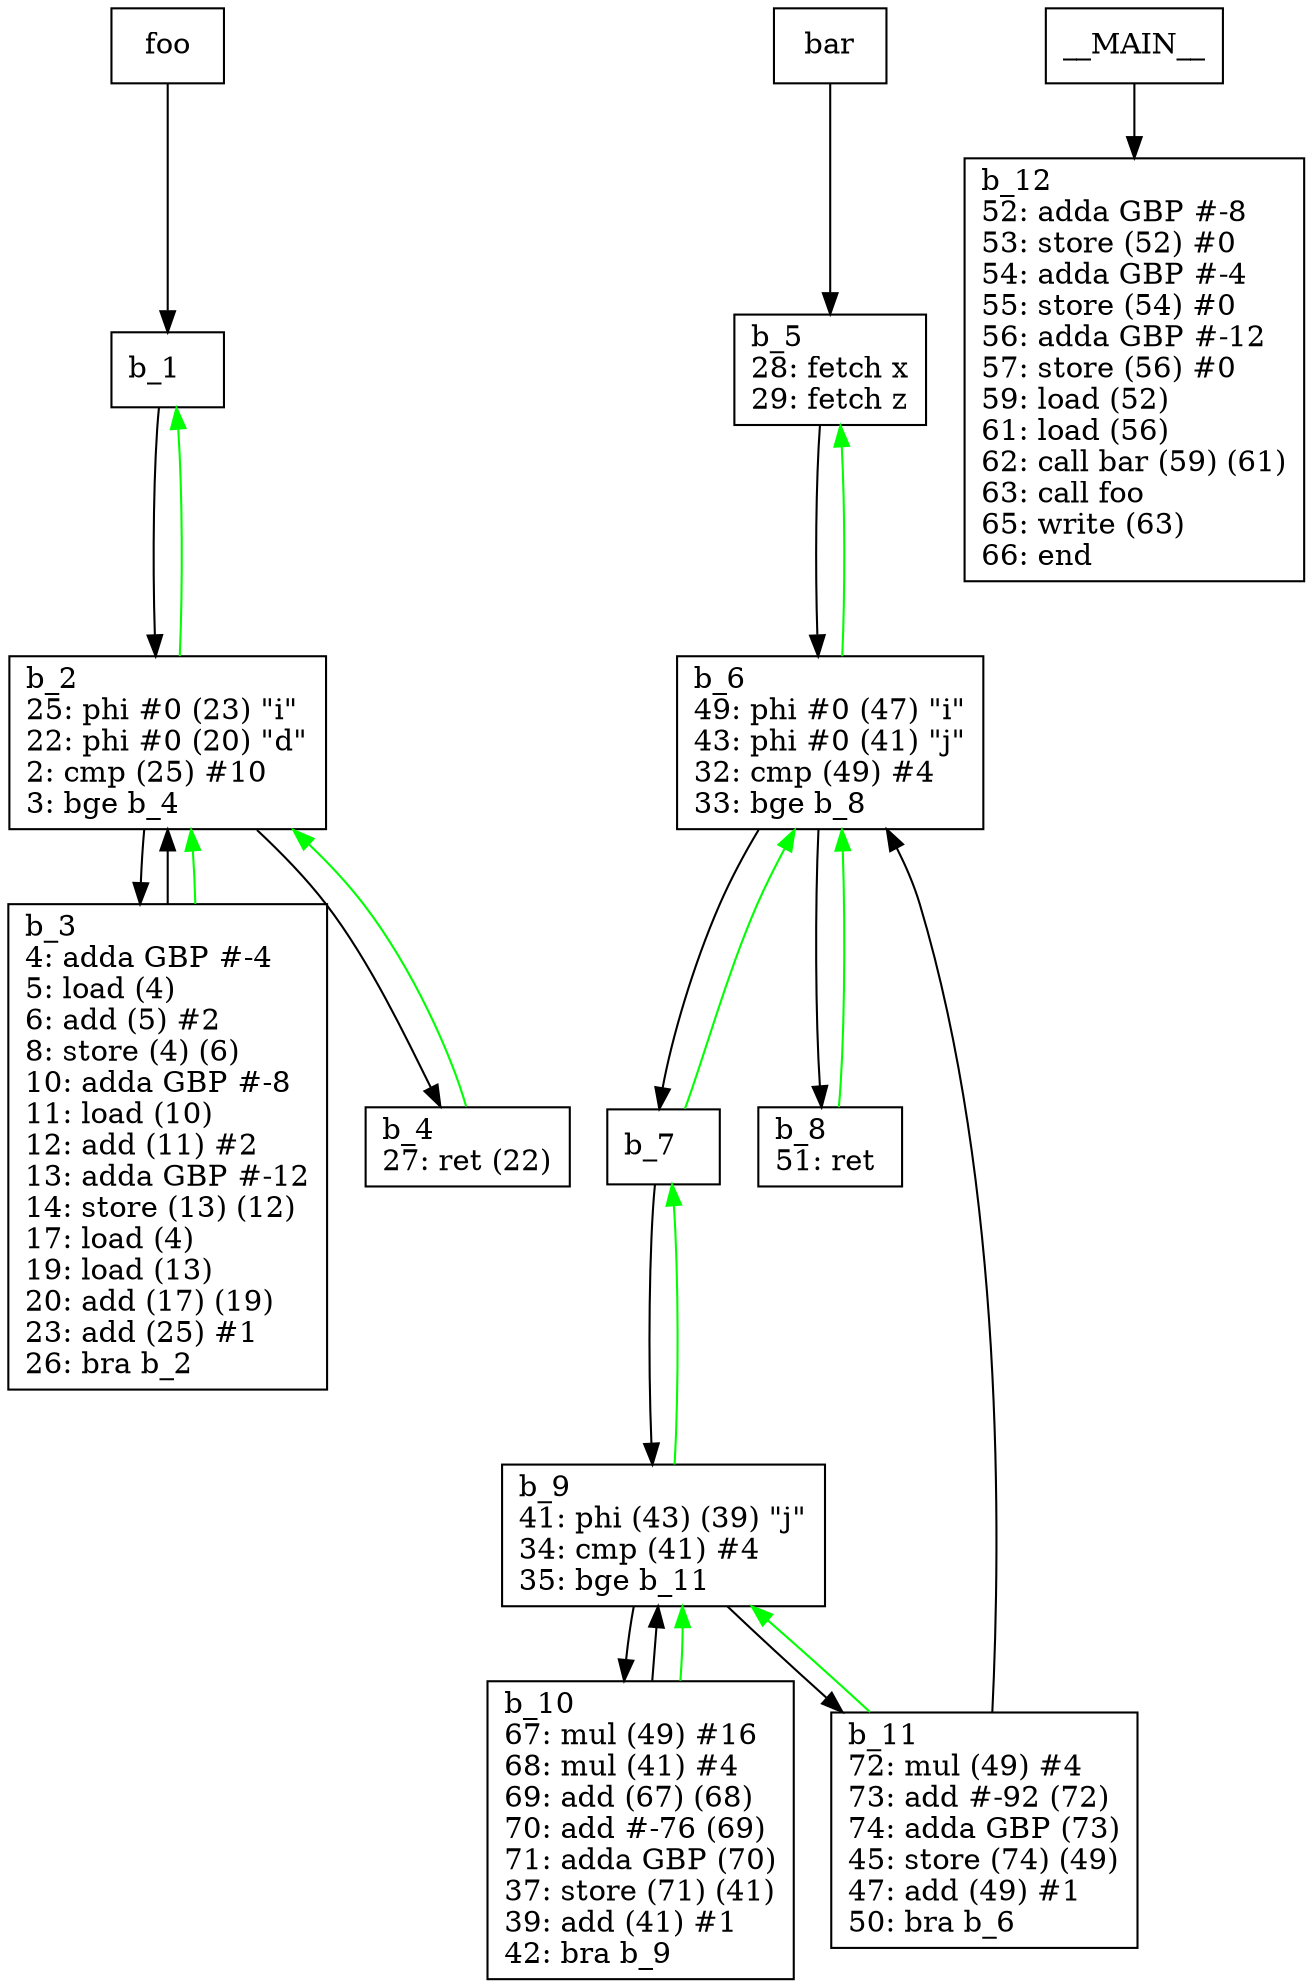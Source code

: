 digraph Computation {
node [shape=box];
foo -> b_1;
b_1 [label="b_1\l"]
b_1 -> b_2;
b_2 [label="b_2\l25: phi #0 (23) \"i\"\l22: phi #0 (20) \"d\"\l2: cmp (25) #10\l3: bge b_4\l"]
b_2 -> b_3;
b_3 [label="b_3\l4: adda GBP #-4\l5: load (4)\l6: add (5) #2\l8: store (4) (6)\l10: adda GBP #-8\l11: load (10)\l12: add (11) #2\l13: adda GBP #-12\l14: store (13) (12)\l17: load (4)\l19: load (13)\l20: add (17) (19)\l23: add (25) #1\l26: bra b_2\l"]
b_3 -> b_2;
b_3 -> b_2[color="green"];
b_2 -> b_4;
b_4 [label="b_4\l27: ret (22)\l"]
b_4 -> b_2[color="green"];
b_2 -> b_1[color="green"];
bar -> b_5;
b_5 [label="b_5\l28: fetch x\l29: fetch z\l"]
b_5 -> b_6;
b_6 [label="b_6\l49: phi #0 (47) \"i\"\l43: phi #0 (41) \"j\"\l32: cmp (49) #4\l33: bge b_8\l"]
b_6 -> b_7;
b_7 [label="b_7\l"]
b_7 -> b_9;
b_9 [label="b_9\l41: phi (43) (39) \"j\"\l34: cmp (41) #4\l35: bge b_11\l"]
b_9 -> b_10;
b_10 [label="b_10\l67: mul (49) #16\l68: mul (41) #4\l69: add (67) (68)\l70: add #-76 (69)\l71: adda GBP (70)\l37: store (71) (41)\l39: add (41) #1\l42: bra b_9\l"]
b_10 -> b_9;
b_10 -> b_9[color="green"];
b_9 -> b_11;
b_11 [label="b_11\l72: mul (49) #4\l73: add #-92 (72)\l74: adda GBP (73)\l45: store (74) (49)\l47: add (49) #1\l50: bra b_6\l"]
b_11 -> b_6;
b_11 -> b_9[color="green"];
b_9 -> b_7[color="green"];
b_7 -> b_6[color="green"];
b_6 -> b_8;
b_8 [label="b_8\l51: ret \l"]
b_8 -> b_6[color="green"];
b_6 -> b_5[color="green"];
__MAIN__ -> b_12;
b_12 [label="b_12\l52: adda GBP #-8\l53: store (52) #0\l54: adda GBP #-4\l55: store (54) #0\l56: adda GBP #-12\l57: store (56) #0\l59: load (52)\l61: load (56)\l62: call bar (59) (61)\l63: call foo\l65: write (63)\l66: end\l"]
}